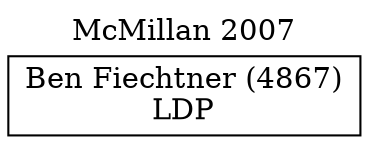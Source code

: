 // House preference flow
digraph "Ben Fiechtner (4867)_McMillan_2007" {
	graph [label="McMillan 2007" labelloc=t mclimit=10]
	node [shape=box]
	"Ben Fiechtner (4867)" [label="Ben Fiechtner (4867)
LDP"]
}
